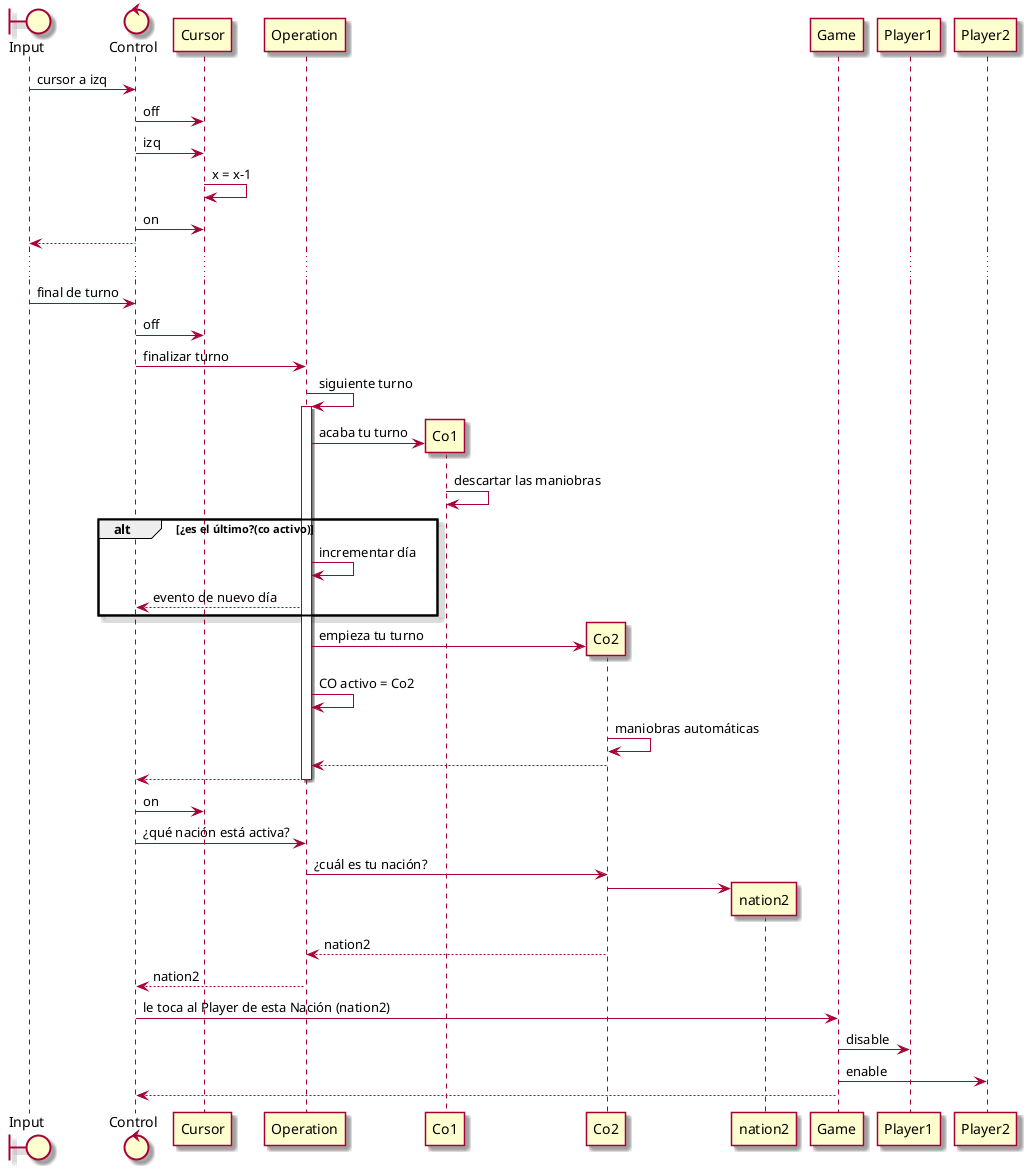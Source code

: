 ﻿@startuml
skin rose

boundary Input
control Control 

Input -> Control : cursor a izq
Control -> Cursor : off
Control -> Cursor : izq
Cursor -> Cursor : x = x-1
Control -> Cursor : on
Control --> Input

...

Input -> Control : final de turno
Control -> Cursor : off
Control -> Operation : finalizar turno

Operation -> Operation : siguiente turno
activate Operation
create Co1
Operation -> Co1 : acaba tu turno
Co1 -> Co1 : descartar las maniobras

alt ¿es el último?(co activo)
Operation -> Operation : incrementar día
Operation --> Control : evento de nuevo día
'ref UI animación nuevo día
 
end
create Co2
Operation -> Co2 : empieza tu turno 
Operation -> Operation : CO activo = Co2
Co2 -> Co2 : maniobras automáticas 

Co2 --> Operation
Operation --> Control
deactivate Operation
Control -> Cursor : on
Control -> Operation : ¿qué nación está activa?
Operation -> Co2 : ¿cuál es tu nación?
create nation2
Co2 -> nation2
Co2 --> Operation : nation2
Operation --> Control : nation2
Control -> Game : le toca al Player de esta Nación (nation2)
Game -> Player1 : disable
Game -> Player2 : enable
Game --> Control
@enduml